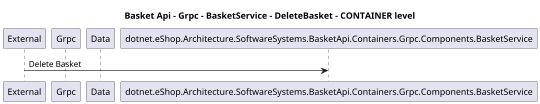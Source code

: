 @startuml
skinparam dpi 60

title Basket Api - Grpc - BasketService - DeleteBasket - CONTAINER level

participant "External" as C4PlusSharp.Utils.ExternalSystem
participant "Grpc" as dotnet.eShop.Architecture.SoftwareSystems.BasketApi.Containers.Grpc
participant "Data" as dotnet.eShop.Architecture.SoftwareSystems.BasketApi.Containers.Data

C4PlusSharp.Utils.ExternalSystem -> dotnet.eShop.Architecture.SoftwareSystems.BasketApi.Containers.Grpc.Components.BasketService : Delete Basket


@enduml
